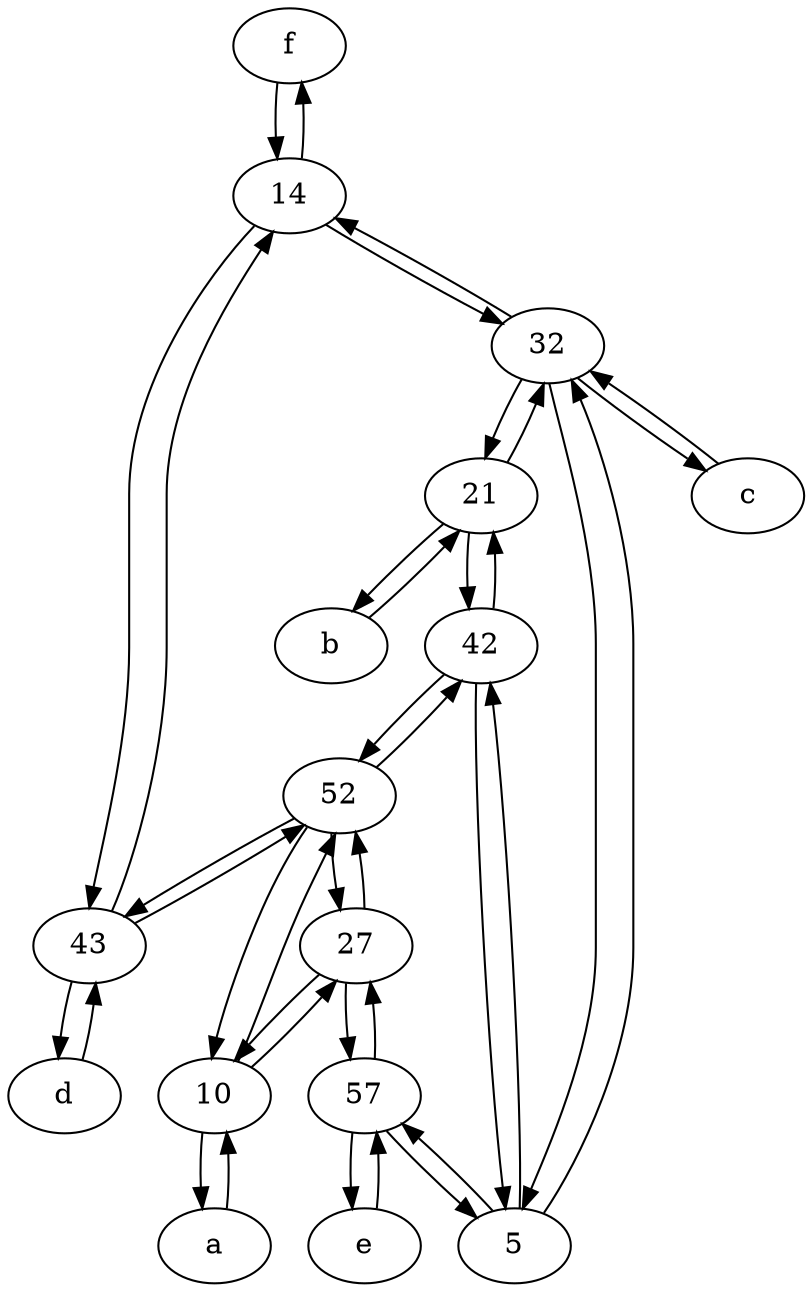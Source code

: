 digraph  {
	f [pos="15,45!"];
	43;
	d [pos="20,30!"];
	14;
	52;
	a [pos="40,10!"];
	27;
	21;
	32;
	5;
	e [pos="30,50!"];
	10;
	c [pos="20,10!"];
	b [pos="50,20!"];
	42;
	57;
	52 -> 27;
	c -> 32;
	32 -> 5;
	57 -> 27;
	d -> 43;
	32 -> c;
	27 -> 10;
	f -> 14;
	a -> 10;
	10 -> a;
	21 -> 42;
	14 -> 43;
	27 -> 52;
	43 -> 14;
	14 -> f;
	b -> 21;
	42 -> 5;
	43 -> d;
	5 -> 42;
	10 -> 27;
	52 -> 10;
	27 -> 57;
	e -> 57;
	21 -> 32;
	42 -> 52;
	57 -> 5;
	32 -> 21;
	32 -> 14;
	52 -> 43;
	21 -> b;
	42 -> 21;
	57 -> e;
	5 -> 32;
	52 -> 42;
	5 -> 57;
	10 -> 52;
	14 -> 32;
	43 -> 52;

	}